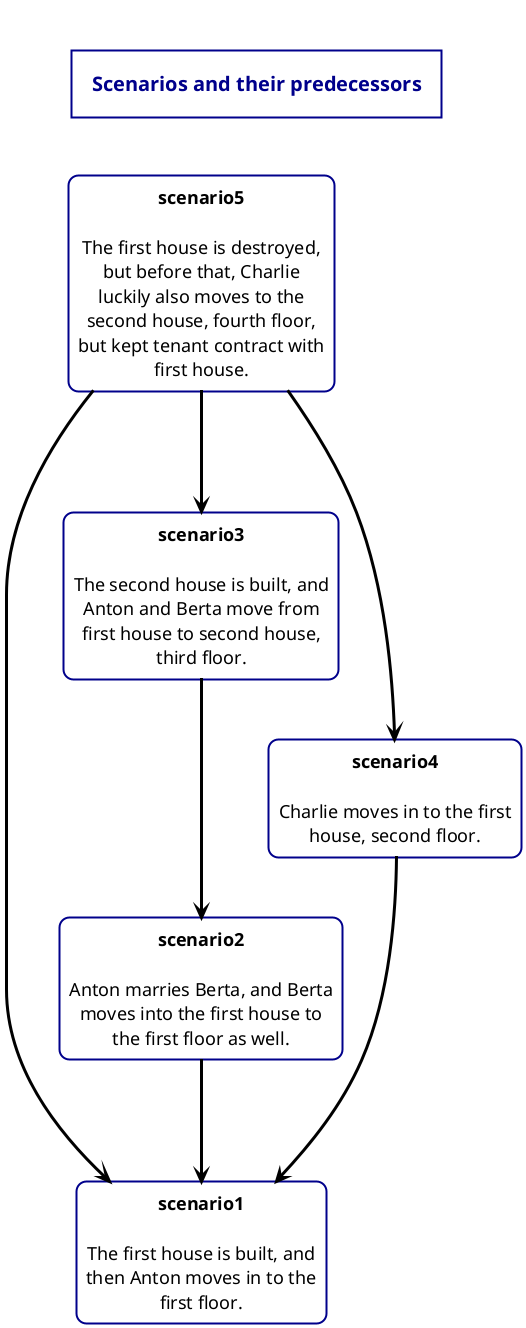 @startuml scenarios

<style>
    Shadowing false
    Rectangle {
        BackgroundColor cornsilk
        FontSize 18
        FontStyle normal
        HorizontalAlignment left
        LineColor black
        LineThickness 3
        RoundCorner 20
    }
    Arrow {
        LineColor black
        LineThickness 3
    }
    Title {
        BackgroundColor white
        FontColor darkblue
        FontSize 20
        FontStyle bold
        HorizontalAlignment center
        LineColor darkblue
        LineThickness 2
        Margin 50
        Padding 20
    }
</style>


title Scenarios and their predecessors

rectangle "<b>scenario1</b>\n\nThe first house is built, and\nthen Anton moves in to the\nfirst floor." as scenario1
rectangle "<b>scenario2</b>\n\nAnton marries Berta, and Berta\nmoves into the first house to\nthe first floor as well." as scenario2
rectangle "<b>scenario3</b>\n\nThe second house is built, and\nAnton and Berta move from\nfirst house to second house,\nthird floor." as scenario3
rectangle "<b>scenario4</b>\n\nCharlie moves in to the first\nhouse, second floor." as scenario4
rectangle "<b>scenario5</b>\n\nThe first house is destroyed,\nbut before that, Charlie\nluckily also moves to the\nsecond house, fourth floor,\nbut kept tenant contract with\nfirst house." as scenario5

scenario2 ---> scenario1
scenario3 ---> scenario2
scenario4 ---> scenario1
scenario5 ---> scenario1
scenario5 ---> scenario3
scenario5 ---> scenario4

@enduml
